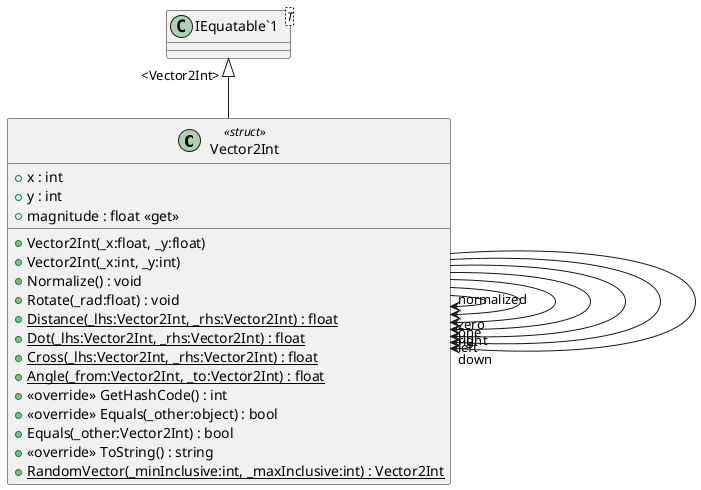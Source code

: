 @startuml
class Vector2Int <<struct>> {
    + x : int
    + y : int
    + Vector2Int(_x:float, _y:float)
    + Vector2Int(_x:int, _y:int)
    + magnitude : float <<get>>
    + Normalize() : void
    + Rotate(_rad:float) : void
    + {static} Distance(_lhs:Vector2Int, _rhs:Vector2Int) : float
    + {static} Dot(_lhs:Vector2Int, _rhs:Vector2Int) : float
    + {static} Cross(_lhs:Vector2Int, _rhs:Vector2Int) : float
    + {static} Angle(_from:Vector2Int, _to:Vector2Int) : float
    + <<override>> GetHashCode() : int
    + <<override>> Equals(_other:object) : bool
    + Equals(_other:Vector2Int) : bool
    + <<override>> ToString() : string
    + {static} RandomVector(_minInclusive:int, _maxInclusive:int) : Vector2Int
}
class "IEquatable`1"<T> {
}
"IEquatable`1" "<Vector2Int>" <|-- Vector2Int
Vector2Int --> "normalized" Vector2Int
Vector2Int --> "zero" Vector2Int
Vector2Int --> "one" Vector2Int
Vector2Int --> "right" Vector2Int
Vector2Int --> "left" Vector2Int
Vector2Int --> "up" Vector2Int
Vector2Int --> "down" Vector2Int
@enduml
